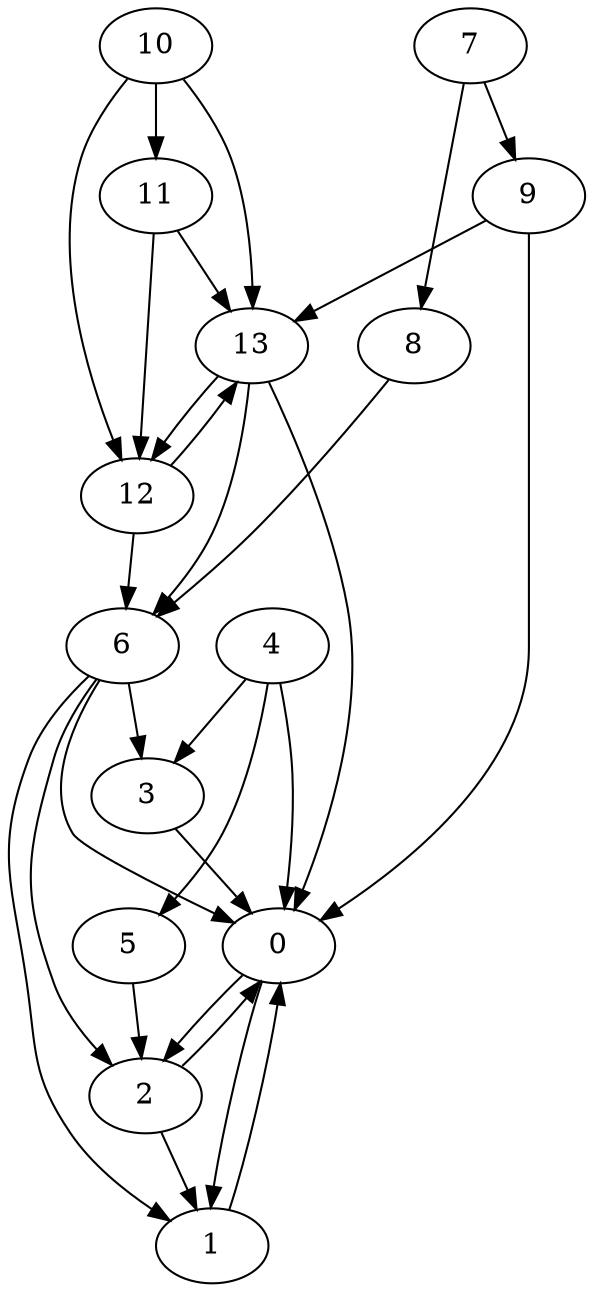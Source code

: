 digraph sites{
//	node P0 [label=https://www.zava.com]
//	node P1 [label=https://www.talane.edu]
//	node P2 [label=https://www.wordpedia.com]
//	node P3 [label=https://www.buzzshare.gov]
//	node P4 [label=https://www.dynazzy.info]
//	node P5 [label=https://www.youspan.name]
//	node P6 [label=https://www.fivebridge.net]
//	node P7 [label=https://www.yoveo.name]
//	node P8 [label=https://www.brainverse.gov]
//	node P9 [label=https://www.thoughtbeat.info]
//	node P10 [label=https://www.avavee.info]
//	node P11 [label=https://www.wordify.biz]
//	node P12 [label=https://www.wordify.net]
//	node P13 [label=https://www.trupe.biz]
	0 -> 1
	0 -> 2
	1 -> 0
	2 -> 0
	2 -> 1
	3 -> 0
	4 -> 0
	4 -> 3
	4 -> 5
	5 -> 2
	6 -> 3
	6 -> 0
	6 -> 2
	6 -> 1
	7 -> 8
	7 -> 9
	8 -> 6
	9 -> 0
	9 -> 13
	10 -> 11
	10 -> 13
	10 -> 12
	11 -> 13
	11 -> 12
	12 -> 6
	12 -> 13
	13 -> 12
	13 -> 6
	13 -> 0
}
